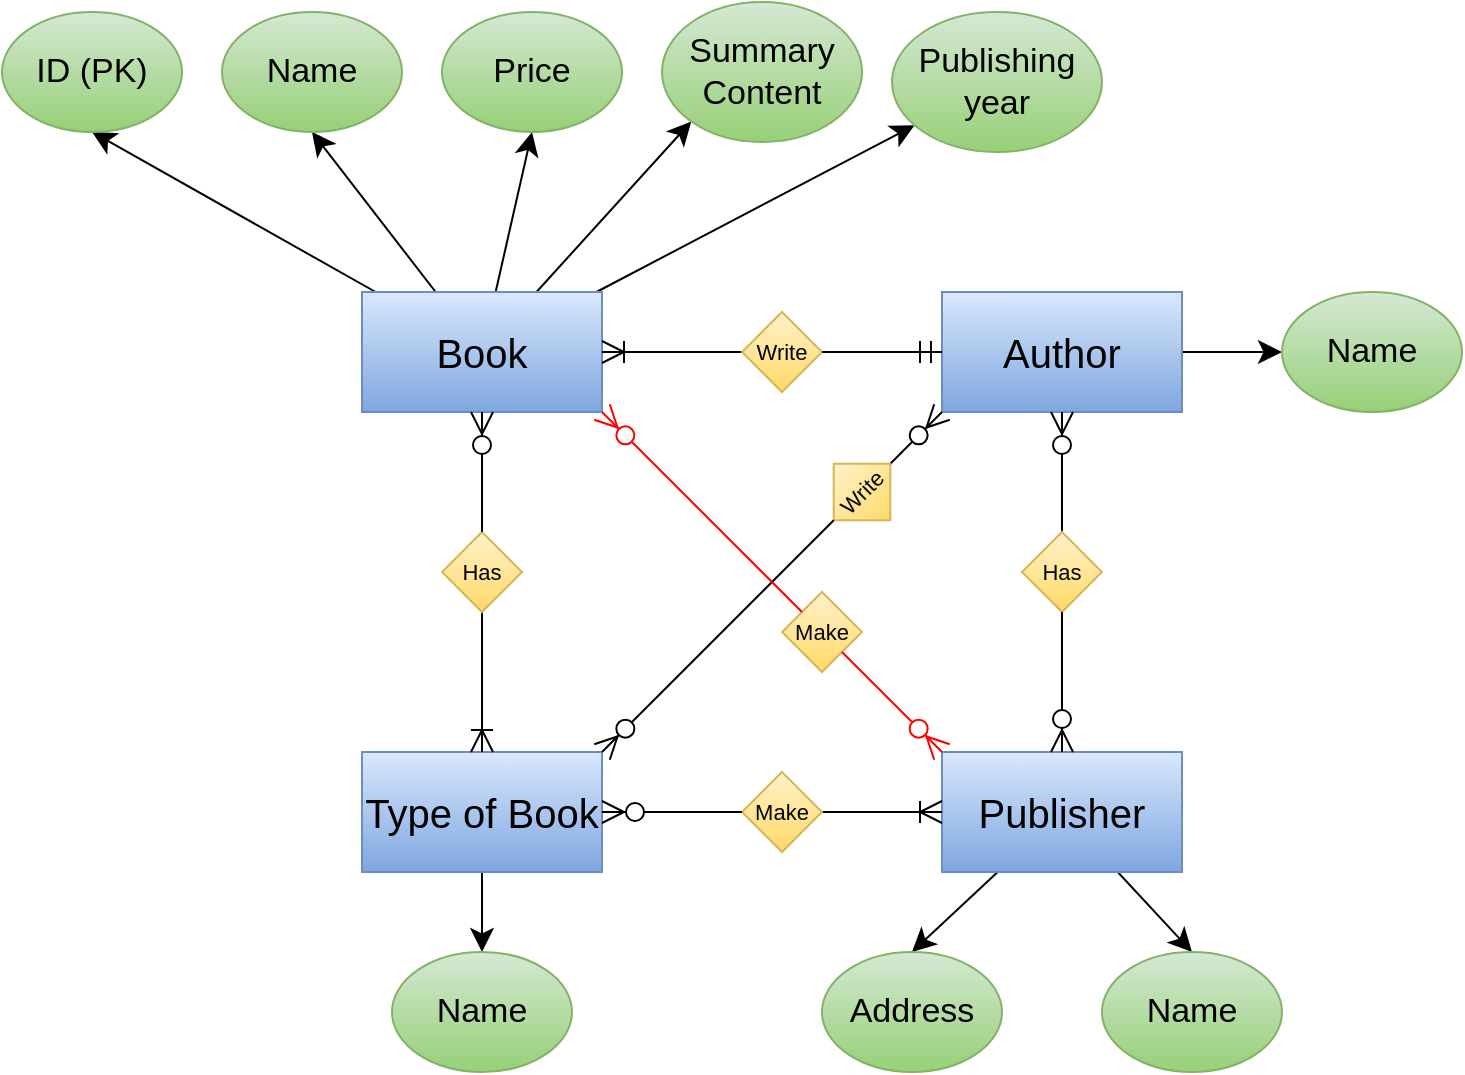 <mxfile>
    <diagram id="Zp8DOUPDaKg0CeT0ILjM" name="Page-1">
        <mxGraphModel dx="1054" dy="648" grid="1" gridSize="10" guides="1" tooltips="1" connect="1" arrows="1" fold="1" page="1" pageScale="1" pageWidth="850" pageHeight="1100" background="#FFFFFF" math="0" shadow="0">
            <root>
                <mxCell id="0"/>
                <mxCell id="1" parent="0"/>
                <mxCell id="46" style="edgeStyle=none;html=1;entryX=0.5;entryY=1;entryDx=0;entryDy=0;fontSize=17;fontColor=#030303;startSize=9;endSize=9;strokeColor=#000000;strokeWidth=1;" edge="1" parent="1" source="2" target="27">
                    <mxGeometry relative="1" as="geometry"/>
                </mxCell>
                <mxCell id="47" style="edgeStyle=none;html=1;entryX=0.5;entryY=1;entryDx=0;entryDy=0;fontSize=17;fontColor=#030303;startSize=9;endSize=9;strokeColor=#000000;strokeWidth=1;" edge="1" parent="1" source="2" target="28">
                    <mxGeometry relative="1" as="geometry"/>
                </mxCell>
                <mxCell id="48" style="edgeStyle=none;html=1;entryX=0.5;entryY=1;entryDx=0;entryDy=0;fontSize=17;fontColor=#030303;startSize=9;endSize=9;strokeColor=#000000;strokeWidth=1;" edge="1" parent="1" source="2" target="33">
                    <mxGeometry relative="1" as="geometry"/>
                </mxCell>
                <mxCell id="49" style="edgeStyle=none;html=1;entryX=0;entryY=1;entryDx=0;entryDy=0;fontSize=17;fontColor=#030303;startSize=9;endSize=9;strokeColor=#000000;strokeWidth=1;" edge="1" parent="1" source="2" target="29">
                    <mxGeometry relative="1" as="geometry"/>
                </mxCell>
                <mxCell id="50" style="edgeStyle=none;html=1;fontSize=17;fontColor=#030303;startSize=9;endSize=9;strokeColor=#000000;strokeWidth=1;" edge="1" parent="1" source="2" target="30">
                    <mxGeometry relative="1" as="geometry"/>
                </mxCell>
                <mxCell id="2" value="Book" style="rounded=0;whiteSpace=wrap;html=1;fillColor=#dae8fc;gradientColor=#7ea6e0;strokeColor=#6c8ebf;fontColor=#030303;fontSize=20;" vertex="1" parent="1">
                    <mxGeometry x="210" y="270" width="120" height="60" as="geometry"/>
                </mxCell>
                <mxCell id="38" style="edgeStyle=none;html=1;entryX=0.5;entryY=0;entryDx=0;entryDy=0;fontSize=17;fontColor=#030303;startSize=9;endSize=9;strokeColor=#000000;strokeWidth=1;" edge="1" parent="1" source="3" target="32">
                    <mxGeometry relative="1" as="geometry"/>
                </mxCell>
                <mxCell id="3" value="Type of Book" style="rounded=0;whiteSpace=wrap;html=1;fillColor=#dae8fc;gradientColor=#7ea6e0;strokeColor=#6c8ebf;fontColor=#030303;fontSize=20;" vertex="1" parent="1">
                    <mxGeometry x="210" y="500" width="120" height="60" as="geometry"/>
                </mxCell>
                <mxCell id="36" style="edgeStyle=none;html=1;entryX=0.5;entryY=0;entryDx=0;entryDy=0;fontSize=17;fontColor=#030303;startSize=9;endSize=9;strokeColor=#000000;strokeWidth=1;" edge="1" parent="1" source="4" target="34">
                    <mxGeometry relative="1" as="geometry"/>
                </mxCell>
                <mxCell id="37" style="edgeStyle=none;html=1;entryX=0.5;entryY=0;entryDx=0;entryDy=0;fontSize=17;fontColor=#030303;startSize=9;endSize=9;strokeColor=#000000;strokeWidth=1;" edge="1" parent="1" source="4" target="31">
                    <mxGeometry relative="1" as="geometry"/>
                </mxCell>
                <mxCell id="4" value="Publisher" style="rounded=0;whiteSpace=wrap;html=1;fillColor=#dae8fc;gradientColor=#7ea6e0;strokeColor=#6c8ebf;fontColor=#030303;fontSize=20;" vertex="1" parent="1">
                    <mxGeometry x="500" y="500" width="120" height="60" as="geometry"/>
                </mxCell>
                <mxCell id="40" style="edgeStyle=none;html=1;entryX=0;entryY=0.5;entryDx=0;entryDy=0;fontSize=17;fontColor=#030303;startSize=9;endSize=9;strokeColor=#000000;strokeWidth=1;" edge="1" parent="1" source="5" target="35">
                    <mxGeometry relative="1" as="geometry"/>
                </mxCell>
                <mxCell id="5" value="Author" style="rounded=0;whiteSpace=wrap;html=1;fillColor=#dae8fc;gradientColor=#7ea6e0;strokeColor=#6c8ebf;fontColor=#030303;fontSize=20;" vertex="1" parent="1">
                    <mxGeometry x="500" y="270" width="120" height="60" as="geometry"/>
                </mxCell>
                <mxCell id="6" value="" style="edgeStyle=entityRelationEdgeStyle;fontSize=12;html=1;endArrow=ERoneToMany;startArrow=none;fontColor=#030303;entryX=1;entryY=0.5;entryDx=0;entryDy=0;strokeColor=#000000;strokeWidth=1;endSize=9;startSize=9;exitX=0;exitY=0.5;exitDx=0;exitDy=0;" edge="1" parent="1" source="12" target="2">
                    <mxGeometry width="100" height="100" relative="1" as="geometry">
                        <mxPoint x="450" y="360" as="sourcePoint"/>
                        <mxPoint x="470" y="280" as="targetPoint"/>
                    </mxGeometry>
                </mxCell>
                <mxCell id="7" value="" style="fontSize=12;html=1;endArrow=ERoneToMany;startArrow=none;fontColor=#030303;startSize=9;endSize=9;strokeColor=#000000;strokeWidth=1;exitX=0.5;exitY=1;exitDx=0;exitDy=0;entryX=0.5;entryY=0;entryDx=0;entryDy=0;" edge="1" parent="1" source="17" target="3">
                    <mxGeometry width="100" height="100" relative="1" as="geometry">
                        <mxPoint x="370" y="380" as="sourcePoint"/>
                        <mxPoint x="470" y="280" as="targetPoint"/>
                    </mxGeometry>
                </mxCell>
                <mxCell id="8" value="" style="fontSize=12;html=1;endArrow=ERzeroToMany;endFill=1;startArrow=none;fontColor=#030303;startSize=9;endSize=9;strokeColor=#000000;strokeWidth=1;exitX=1;exitY=0.5;exitDx=0;exitDy=0;entryX=0;entryY=1;entryDx=0;entryDy=0;" edge="1" parent="1" source="18" target="5">
                    <mxGeometry width="100" height="100" relative="1" as="geometry">
                        <mxPoint x="390" y="440" as="sourcePoint"/>
                        <mxPoint x="490" y="340" as="targetPoint"/>
                    </mxGeometry>
                </mxCell>
                <mxCell id="9" value="" style="fontSize=12;html=1;endArrow=ERoneToMany;startArrow=none;fontColor=#030303;startSize=9;endSize=9;strokeColor=#000000;strokeWidth=1;exitX=1;exitY=0.5;exitDx=0;exitDy=0;entryX=0;entryY=0.5;entryDx=0;entryDy=0;" edge="1" parent="1" source="10" target="4">
                    <mxGeometry width="100" height="100" relative="1" as="geometry">
                        <mxPoint x="410" y="450" as="sourcePoint"/>
                        <mxPoint x="480" y="530" as="targetPoint"/>
                    </mxGeometry>
                </mxCell>
                <mxCell id="10" value="&lt;font color=&quot;#030303&quot; style=&quot;font-size: 11px&quot;&gt;Make&lt;/font&gt;" style="shape=rhombus;perimeter=rhombusPerimeter;whiteSpace=wrap;html=1;align=center;fontSize=11;fillColor=#fff2cc;strokeColor=#d6b656;gradientColor=#ffd966;" vertex="1" parent="1">
                    <mxGeometry x="400" y="510" width="40" height="40" as="geometry"/>
                </mxCell>
                <mxCell id="11" value="" style="fontSize=12;html=1;endArrow=none;startArrow=ERzeroToMany;fontColor=#030303;startSize=9;endSize=9;strokeColor=#000000;strokeWidth=1;exitX=1;exitY=0.5;exitDx=0;exitDy=0;entryX=0;entryY=0.5;entryDx=0;entryDy=0;" edge="1" parent="1" source="3" target="10">
                    <mxGeometry width="100" height="100" relative="1" as="geometry">
                        <mxPoint x="340" y="490" as="sourcePoint"/>
                        <mxPoint x="500" y="490" as="targetPoint"/>
                    </mxGeometry>
                </mxCell>
                <mxCell id="12" value="&lt;font color=&quot;#030303&quot; style=&quot;font-size: 11px&quot;&gt;Write&lt;/font&gt;" style="shape=rhombus;perimeter=rhombusPerimeter;whiteSpace=wrap;html=1;align=center;fontSize=11;fillColor=#fff2cc;strokeColor=#d6b656;gradientColor=#ffd966;" vertex="1" parent="1">
                    <mxGeometry x="400" y="280" width="40" height="40" as="geometry"/>
                </mxCell>
                <mxCell id="13" value="" style="edgeStyle=entityRelationEdgeStyle;fontSize=12;html=1;endArrow=none;startArrow=ERmandOne;fontColor=#030303;entryX=1;entryY=0.5;entryDx=0;entryDy=0;strokeColor=#000000;strokeWidth=1;endSize=9;startSize=9;exitX=0;exitY=0.5;exitDx=0;exitDy=0;" edge="1" parent="1" source="5" target="12">
                    <mxGeometry width="100" height="100" relative="1" as="geometry">
                        <mxPoint x="500" y="300" as="sourcePoint"/>
                        <mxPoint x="340" y="300" as="targetPoint"/>
                    </mxGeometry>
                </mxCell>
                <mxCell id="14" value="" style="fontSize=12;html=1;endArrow=ERzeroToMany;endFill=1;startArrow=none;fontColor=#030303;startSize=9;endSize=9;strokeColor=#000000;strokeWidth=1;exitX=0.5;exitY=0;exitDx=0;exitDy=0;entryX=0.5;entryY=1;entryDx=0;entryDy=0;" edge="1" parent="1" source="15" target="5">
                    <mxGeometry width="100" height="100" relative="1" as="geometry">
                        <mxPoint x="390" y="460" as="sourcePoint"/>
                        <mxPoint x="550" y="330" as="targetPoint"/>
                    </mxGeometry>
                </mxCell>
                <mxCell id="15" value="&lt;font color=&quot;#030303&quot; style=&quot;font-size: 11px&quot;&gt;Has&lt;/font&gt;" style="shape=rhombus;perimeter=rhombusPerimeter;whiteSpace=wrap;html=1;align=center;fontSize=11;fillColor=#fff2cc;strokeColor=#d6b656;gradientColor=#ffd966;" vertex="1" parent="1">
                    <mxGeometry x="540" y="390" width="40" height="40" as="geometry"/>
                </mxCell>
                <mxCell id="16" value="" style="fontSize=12;html=1;endArrow=none;endFill=1;startArrow=ERzeroToMany;fontColor=#030303;startSize=9;endSize=9;strokeColor=#000000;strokeWidth=1;exitX=0.5;exitY=0;exitDx=0;exitDy=0;entryX=0.5;entryY=1;entryDx=0;entryDy=0;" edge="1" parent="1" source="4" target="15">
                    <mxGeometry width="100" height="100" relative="1" as="geometry">
                        <mxPoint x="560" y="460" as="sourcePoint"/>
                        <mxPoint x="560" y="330" as="targetPoint"/>
                    </mxGeometry>
                </mxCell>
                <mxCell id="18" value="&lt;font color=&quot;#030303&quot; style=&quot;font-size: 11px&quot;&gt;Write&lt;/font&gt;" style="shape=rhombus;perimeter=rhombusPerimeter;whiteSpace=wrap;html=1;align=center;fontSize=11;fillColor=#fff2cc;strokeColor=#d6b656;rotation=-45;gradientColor=#ffd966;" vertex="1" parent="1">
                    <mxGeometry x="440" y="350" width="40" height="40" as="geometry"/>
                </mxCell>
                <mxCell id="20" value="" style="fontSize=12;html=1;endArrow=none;endFill=1;startArrow=ERzeroToMany;fontColor=#030303;startSize=9;endSize=9;strokeColor=#000000;strokeWidth=1;exitX=1;exitY=0;exitDx=0;exitDy=0;entryX=0;entryY=0.5;entryDx=0;entryDy=0;" edge="1" parent="1" source="3" target="18">
                    <mxGeometry width="100" height="100" relative="1" as="geometry">
                        <mxPoint x="340" y="460" as="sourcePoint"/>
                        <mxPoint x="500" y="330" as="targetPoint"/>
                    </mxGeometry>
                </mxCell>
                <mxCell id="17" value="&lt;font color=&quot;#030303&quot; style=&quot;font-size: 11px&quot;&gt;Has&lt;/font&gt;" style="shape=rhombus;perimeter=rhombusPerimeter;whiteSpace=wrap;html=1;align=center;fontSize=11;fillColor=#fff2cc;strokeColor=#d6b656;gradientColor=#ffd966;" vertex="1" parent="1">
                    <mxGeometry x="250" y="390" width="40" height="40" as="geometry"/>
                </mxCell>
                <mxCell id="21" value="" style="fontSize=12;html=1;endArrow=none;startArrow=ERzeroToMany;fontColor=#030303;startSize=9;endSize=9;strokeColor=#000000;strokeWidth=1;exitX=0.5;exitY=1;exitDx=0;exitDy=0;entryX=0.5;entryY=0;entryDx=0;entryDy=0;" edge="1" parent="1" source="2" target="17">
                    <mxGeometry width="100" height="100" relative="1" as="geometry">
                        <mxPoint x="270" y="330" as="sourcePoint"/>
                        <mxPoint x="270" y="500" as="targetPoint"/>
                    </mxGeometry>
                </mxCell>
                <mxCell id="24" value="&lt;font color=&quot;#030303&quot;&gt;Make&lt;/font&gt;" style="shape=rhombus;perimeter=rhombusPerimeter;whiteSpace=wrap;html=1;align=center;fontSize=11;fillColor=#fff2cc;strokeColor=#d6b656;gradientColor=#ffd966;" vertex="1" parent="1">
                    <mxGeometry x="420" y="420" width="40" height="40" as="geometry"/>
                </mxCell>
                <mxCell id="25" value="" style="fontSize=12;html=1;endArrow=none;startArrow=ERzeroToMany;fontColor=#660000;startSize=9;endSize=9;strokeColor=#FF0000;strokeWidth=1;exitX=1;exitY=1;exitDx=0;exitDy=0;entryX=0;entryY=0;entryDx=0;entryDy=0;" edge="1" parent="1" source="2" target="24">
                    <mxGeometry width="100" height="100" relative="1" as="geometry">
                        <mxPoint x="330" y="330" as="sourcePoint"/>
                        <mxPoint x="500" y="500" as="targetPoint"/>
                    </mxGeometry>
                </mxCell>
                <mxCell id="26" value="" style="fontSize=12;html=1;endArrow=none;endFill=1;startArrow=ERzeroToMany;fontColor=#030303;startSize=9;endSize=9;strokeColor=#FF0000;strokeWidth=1;exitX=0;exitY=0;exitDx=0;exitDy=0;entryX=0.5;entryY=1;entryDx=0;entryDy=0;" edge="1" parent="1" source="4">
                    <mxGeometry width="100" height="100" relative="1" as="geometry">
                        <mxPoint x="450" y="520" as="sourcePoint"/>
                        <mxPoint x="450" y="450" as="targetPoint"/>
                    </mxGeometry>
                </mxCell>
                <mxCell id="27" value="&lt;font color=&quot;#030303&quot; style=&quot;font-size: 17px&quot;&gt;ID (PK)&lt;/font&gt;" style="ellipse;whiteSpace=wrap;html=1;fontSize=17;strokeColor=#82b366;fillColor=#d5e8d4;gradientColor=#97d077;strokeWidth=1;" vertex="1" parent="1">
                    <mxGeometry x="30" y="130" width="90" height="60" as="geometry"/>
                </mxCell>
                <mxCell id="28" value="&lt;font color=&quot;#030303&quot; style=&quot;font-size: 17px&quot;&gt;Name&lt;/font&gt;" style="ellipse;whiteSpace=wrap;html=1;fontSize=17;strokeColor=#82b366;fillColor=#d5e8d4;gradientColor=#97d077;strokeWidth=1;" vertex="1" parent="1">
                    <mxGeometry x="140" y="130" width="90" height="60" as="geometry"/>
                </mxCell>
                <mxCell id="29" value="&lt;font color=&quot;#030303&quot;&gt;Summary Content&lt;/font&gt;" style="ellipse;whiteSpace=wrap;html=1;fontSize=17;strokeColor=#82b366;fillColor=#d5e8d4;gradientColor=#97d077;strokeWidth=1;" vertex="1" parent="1">
                    <mxGeometry x="360" y="125" width="100" height="70" as="geometry"/>
                </mxCell>
                <mxCell id="30" value="&lt;font color=&quot;#030303&quot;&gt;Publishing year&lt;/font&gt;" style="ellipse;whiteSpace=wrap;html=1;fontSize=17;strokeColor=#82b366;fillColor=#d5e8d4;gradientColor=#97d077;strokeWidth=1;" vertex="1" parent="1">
                    <mxGeometry x="475" y="130" width="105" height="70" as="geometry"/>
                </mxCell>
                <mxCell id="31" value="&lt;font color=&quot;#030303&quot; style=&quot;font-size: 17px&quot;&gt;Name&lt;/font&gt;" style="ellipse;whiteSpace=wrap;html=1;fontSize=17;strokeColor=#82b366;fillColor=#d5e8d4;gradientColor=#97d077;strokeWidth=1;" vertex="1" parent="1">
                    <mxGeometry x="580" y="600" width="90" height="60" as="geometry"/>
                </mxCell>
                <mxCell id="32" value="&lt;font color=&quot;#030303&quot; style=&quot;font-size: 17px&quot;&gt;Name&lt;/font&gt;" style="ellipse;whiteSpace=wrap;html=1;fontSize=17;strokeColor=#82b366;fillColor=#d5e8d4;gradientColor=#97d077;strokeWidth=1;" vertex="1" parent="1">
                    <mxGeometry x="225" y="600" width="90" height="60" as="geometry"/>
                </mxCell>
                <mxCell id="33" value="&lt;font color=&quot;#030303&quot;&gt;Price&lt;/font&gt;" style="ellipse;whiteSpace=wrap;html=1;fontSize=17;strokeColor=#82b366;fillColor=#d5e8d4;gradientColor=#97d077;strokeWidth=1;" vertex="1" parent="1">
                    <mxGeometry x="250" y="130" width="90" height="60" as="geometry"/>
                </mxCell>
                <mxCell id="34" value="&lt;font color=&quot;#030303&quot; style=&quot;font-size: 17px&quot;&gt;Address&lt;/font&gt;" style="ellipse;whiteSpace=wrap;html=1;fontSize=17;strokeColor=#82b366;fillColor=#d5e8d4;gradientColor=#97d077;strokeWidth=1;" vertex="1" parent="1">
                    <mxGeometry x="440" y="600" width="90" height="60" as="geometry"/>
                </mxCell>
                <mxCell id="35" value="&lt;font color=&quot;#030303&quot; style=&quot;font-size: 17px&quot;&gt;Name&lt;/font&gt;" style="ellipse;whiteSpace=wrap;html=1;fontSize=17;strokeColor=#82b366;fillColor=#d5e8d4;gradientColor=#97d077;strokeWidth=1;" vertex="1" parent="1">
                    <mxGeometry x="670" y="270" width="90" height="60" as="geometry"/>
                </mxCell>
            </root>
        </mxGraphModel>
    </diagram>
</mxfile>